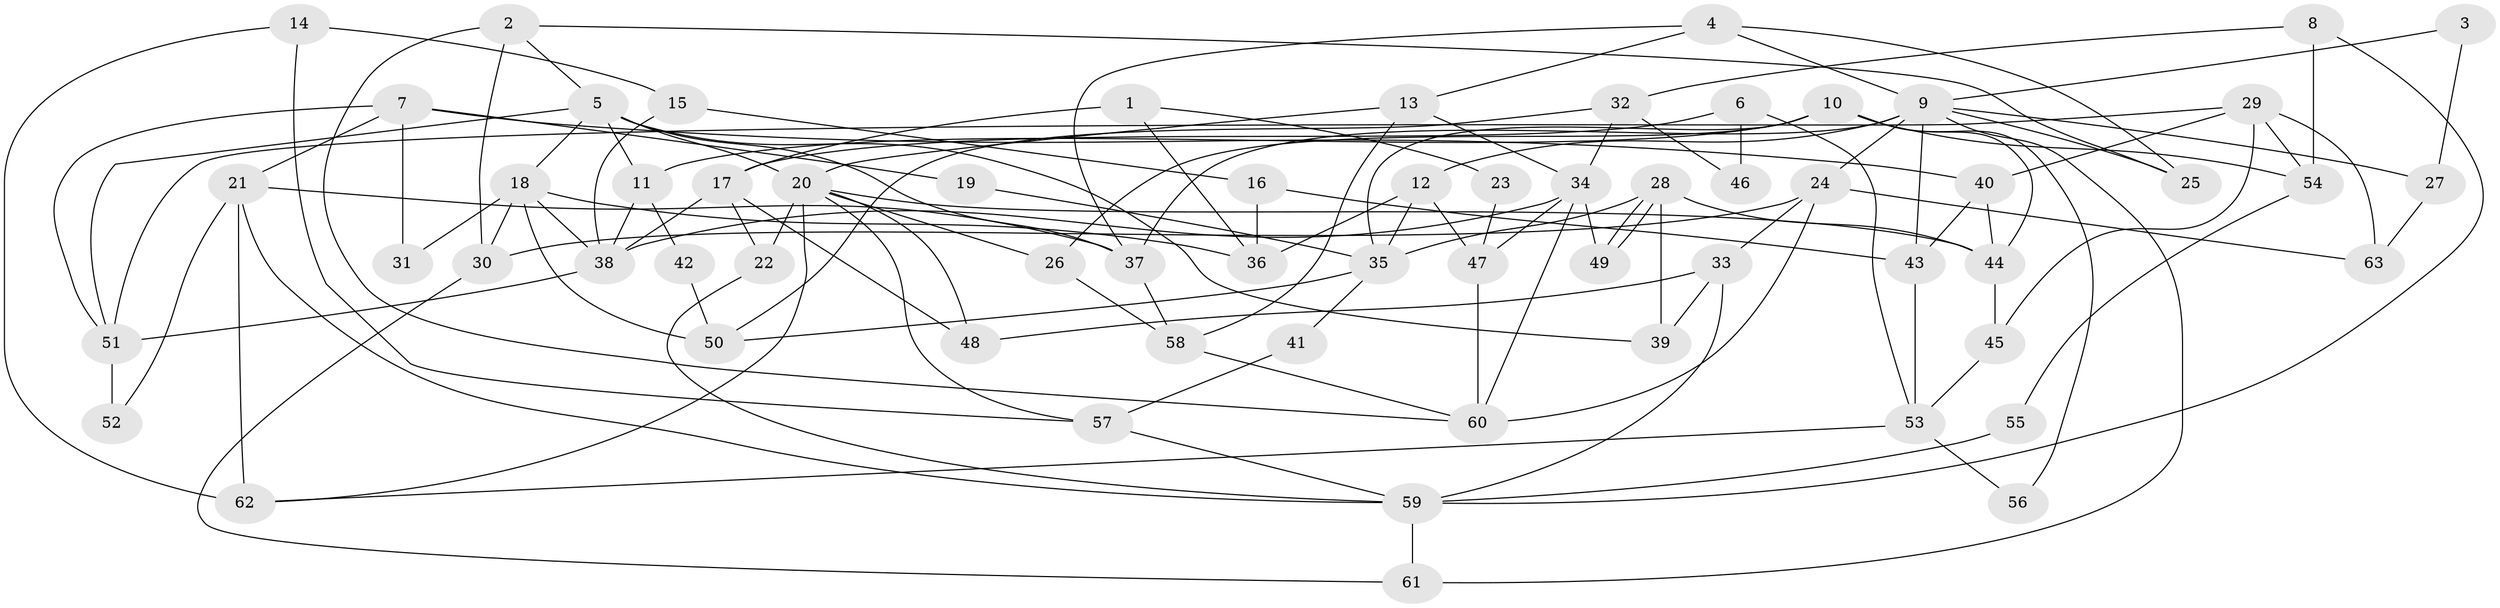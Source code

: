 // coarse degree distribution, {4: 0.2692307692307692, 2: 0.038461538461538464, 6: 0.19230769230769232, 10: 0.038461538461538464, 7: 0.11538461538461539, 3: 0.11538461538461539, 5: 0.07692307692307693, 8: 0.07692307692307693, 9: 0.038461538461538464, 1: 0.038461538461538464}
// Generated by graph-tools (version 1.1) at 2025/37/03/04/25 23:37:14]
// undirected, 63 vertices, 126 edges
graph export_dot {
  node [color=gray90,style=filled];
  1;
  2;
  3;
  4;
  5;
  6;
  7;
  8;
  9;
  10;
  11;
  12;
  13;
  14;
  15;
  16;
  17;
  18;
  19;
  20;
  21;
  22;
  23;
  24;
  25;
  26;
  27;
  28;
  29;
  30;
  31;
  32;
  33;
  34;
  35;
  36;
  37;
  38;
  39;
  40;
  41;
  42;
  43;
  44;
  45;
  46;
  47;
  48;
  49;
  50;
  51;
  52;
  53;
  54;
  55;
  56;
  57;
  58;
  59;
  60;
  61;
  62;
  63;
  1 -- 36;
  1 -- 17;
  1 -- 23;
  2 -- 5;
  2 -- 30;
  2 -- 25;
  2 -- 60;
  3 -- 27;
  3 -- 9;
  4 -- 25;
  4 -- 37;
  4 -- 9;
  4 -- 13;
  5 -- 11;
  5 -- 20;
  5 -- 18;
  5 -- 37;
  5 -- 39;
  5 -- 51;
  6 -- 53;
  6 -- 17;
  6 -- 46;
  7 -- 51;
  7 -- 21;
  7 -- 19;
  7 -- 31;
  7 -- 40;
  8 -- 32;
  8 -- 59;
  8 -- 54;
  9 -- 37;
  9 -- 12;
  9 -- 24;
  9 -- 25;
  9 -- 27;
  9 -- 43;
  9 -- 61;
  10 -- 26;
  10 -- 35;
  10 -- 11;
  10 -- 44;
  10 -- 54;
  10 -- 56;
  11 -- 38;
  11 -- 42;
  12 -- 36;
  12 -- 35;
  12 -- 47;
  13 -- 34;
  13 -- 20;
  13 -- 58;
  14 -- 62;
  14 -- 57;
  14 -- 15;
  15 -- 38;
  15 -- 16;
  16 -- 43;
  16 -- 36;
  17 -- 38;
  17 -- 48;
  17 -- 22;
  18 -- 38;
  18 -- 30;
  18 -- 31;
  18 -- 36;
  18 -- 50;
  19 -- 35;
  20 -- 44;
  20 -- 22;
  20 -- 26;
  20 -- 48;
  20 -- 57;
  20 -- 62;
  21 -- 37;
  21 -- 62;
  21 -- 52;
  21 -- 59;
  22 -- 59;
  23 -- 47;
  24 -- 30;
  24 -- 33;
  24 -- 60;
  24 -- 63;
  26 -- 58;
  27 -- 63;
  28 -- 49;
  28 -- 49;
  28 -- 39;
  28 -- 35;
  28 -- 44;
  29 -- 40;
  29 -- 54;
  29 -- 45;
  29 -- 51;
  29 -- 63;
  30 -- 61;
  32 -- 50;
  32 -- 34;
  32 -- 46;
  33 -- 59;
  33 -- 39;
  33 -- 48;
  34 -- 60;
  34 -- 47;
  34 -- 38;
  34 -- 49;
  35 -- 41;
  35 -- 50;
  37 -- 58;
  38 -- 51;
  40 -- 44;
  40 -- 43;
  41 -- 57;
  42 -- 50;
  43 -- 53;
  44 -- 45;
  45 -- 53;
  47 -- 60;
  51 -- 52;
  53 -- 56;
  53 -- 62;
  54 -- 55;
  55 -- 59;
  57 -- 59;
  58 -- 60;
  59 -- 61;
}
